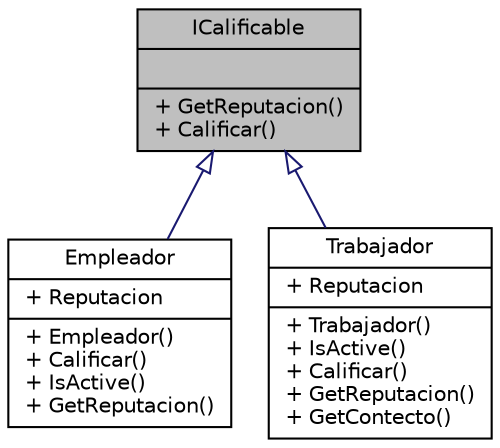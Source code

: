 digraph "ICalificable"
{
 // INTERACTIVE_SVG=YES
 // LATEX_PDF_SIZE
  edge [fontname="Helvetica",fontsize="10",labelfontname="Helvetica",labelfontsize="10"];
  node [fontname="Helvetica",fontsize="10",shape=record];
  Node1 [label="{ICalificable\n||+ GetReputacion()\l+ Calificar()\l}",height=0.2,width=0.4,color="black", fillcolor="grey75", style="filled", fontcolor="black",tooltip="Interfaz para calificar entre Trabajador/es y Empleador/es."];
  Node1 -> Node2 [dir="back",color="midnightblue",fontsize="10",style="solid",arrowtail="onormal",fontname="Helvetica"];
  Node2 [label="{Empleador\n|+ Reputacion\l|+ Empleador()\l+ Calificar()\l+ IsActive()\l+ GetReputacion()\l}",height=0.2,width=0.4,color="black", fillcolor="white", style="filled",URL="$classEmpleador.html",tooltip="Clase Empleador que hereda de Usuario."];
  Node1 -> Node3 [dir="back",color="midnightblue",fontsize="10",style="solid",arrowtail="onormal",fontname="Helvetica"];
  Node3 [label="{Trabajador\n|+ Reputacion\l|+ Trabajador()\l+ IsActive()\l+ Calificar()\l+ GetReputacion()\l+ GetContecto()\l}",height=0.2,width=0.4,color="black", fillcolor="white", style="filled",URL="$classTrabajador.html",tooltip="Clase que hereda de ."];
}
